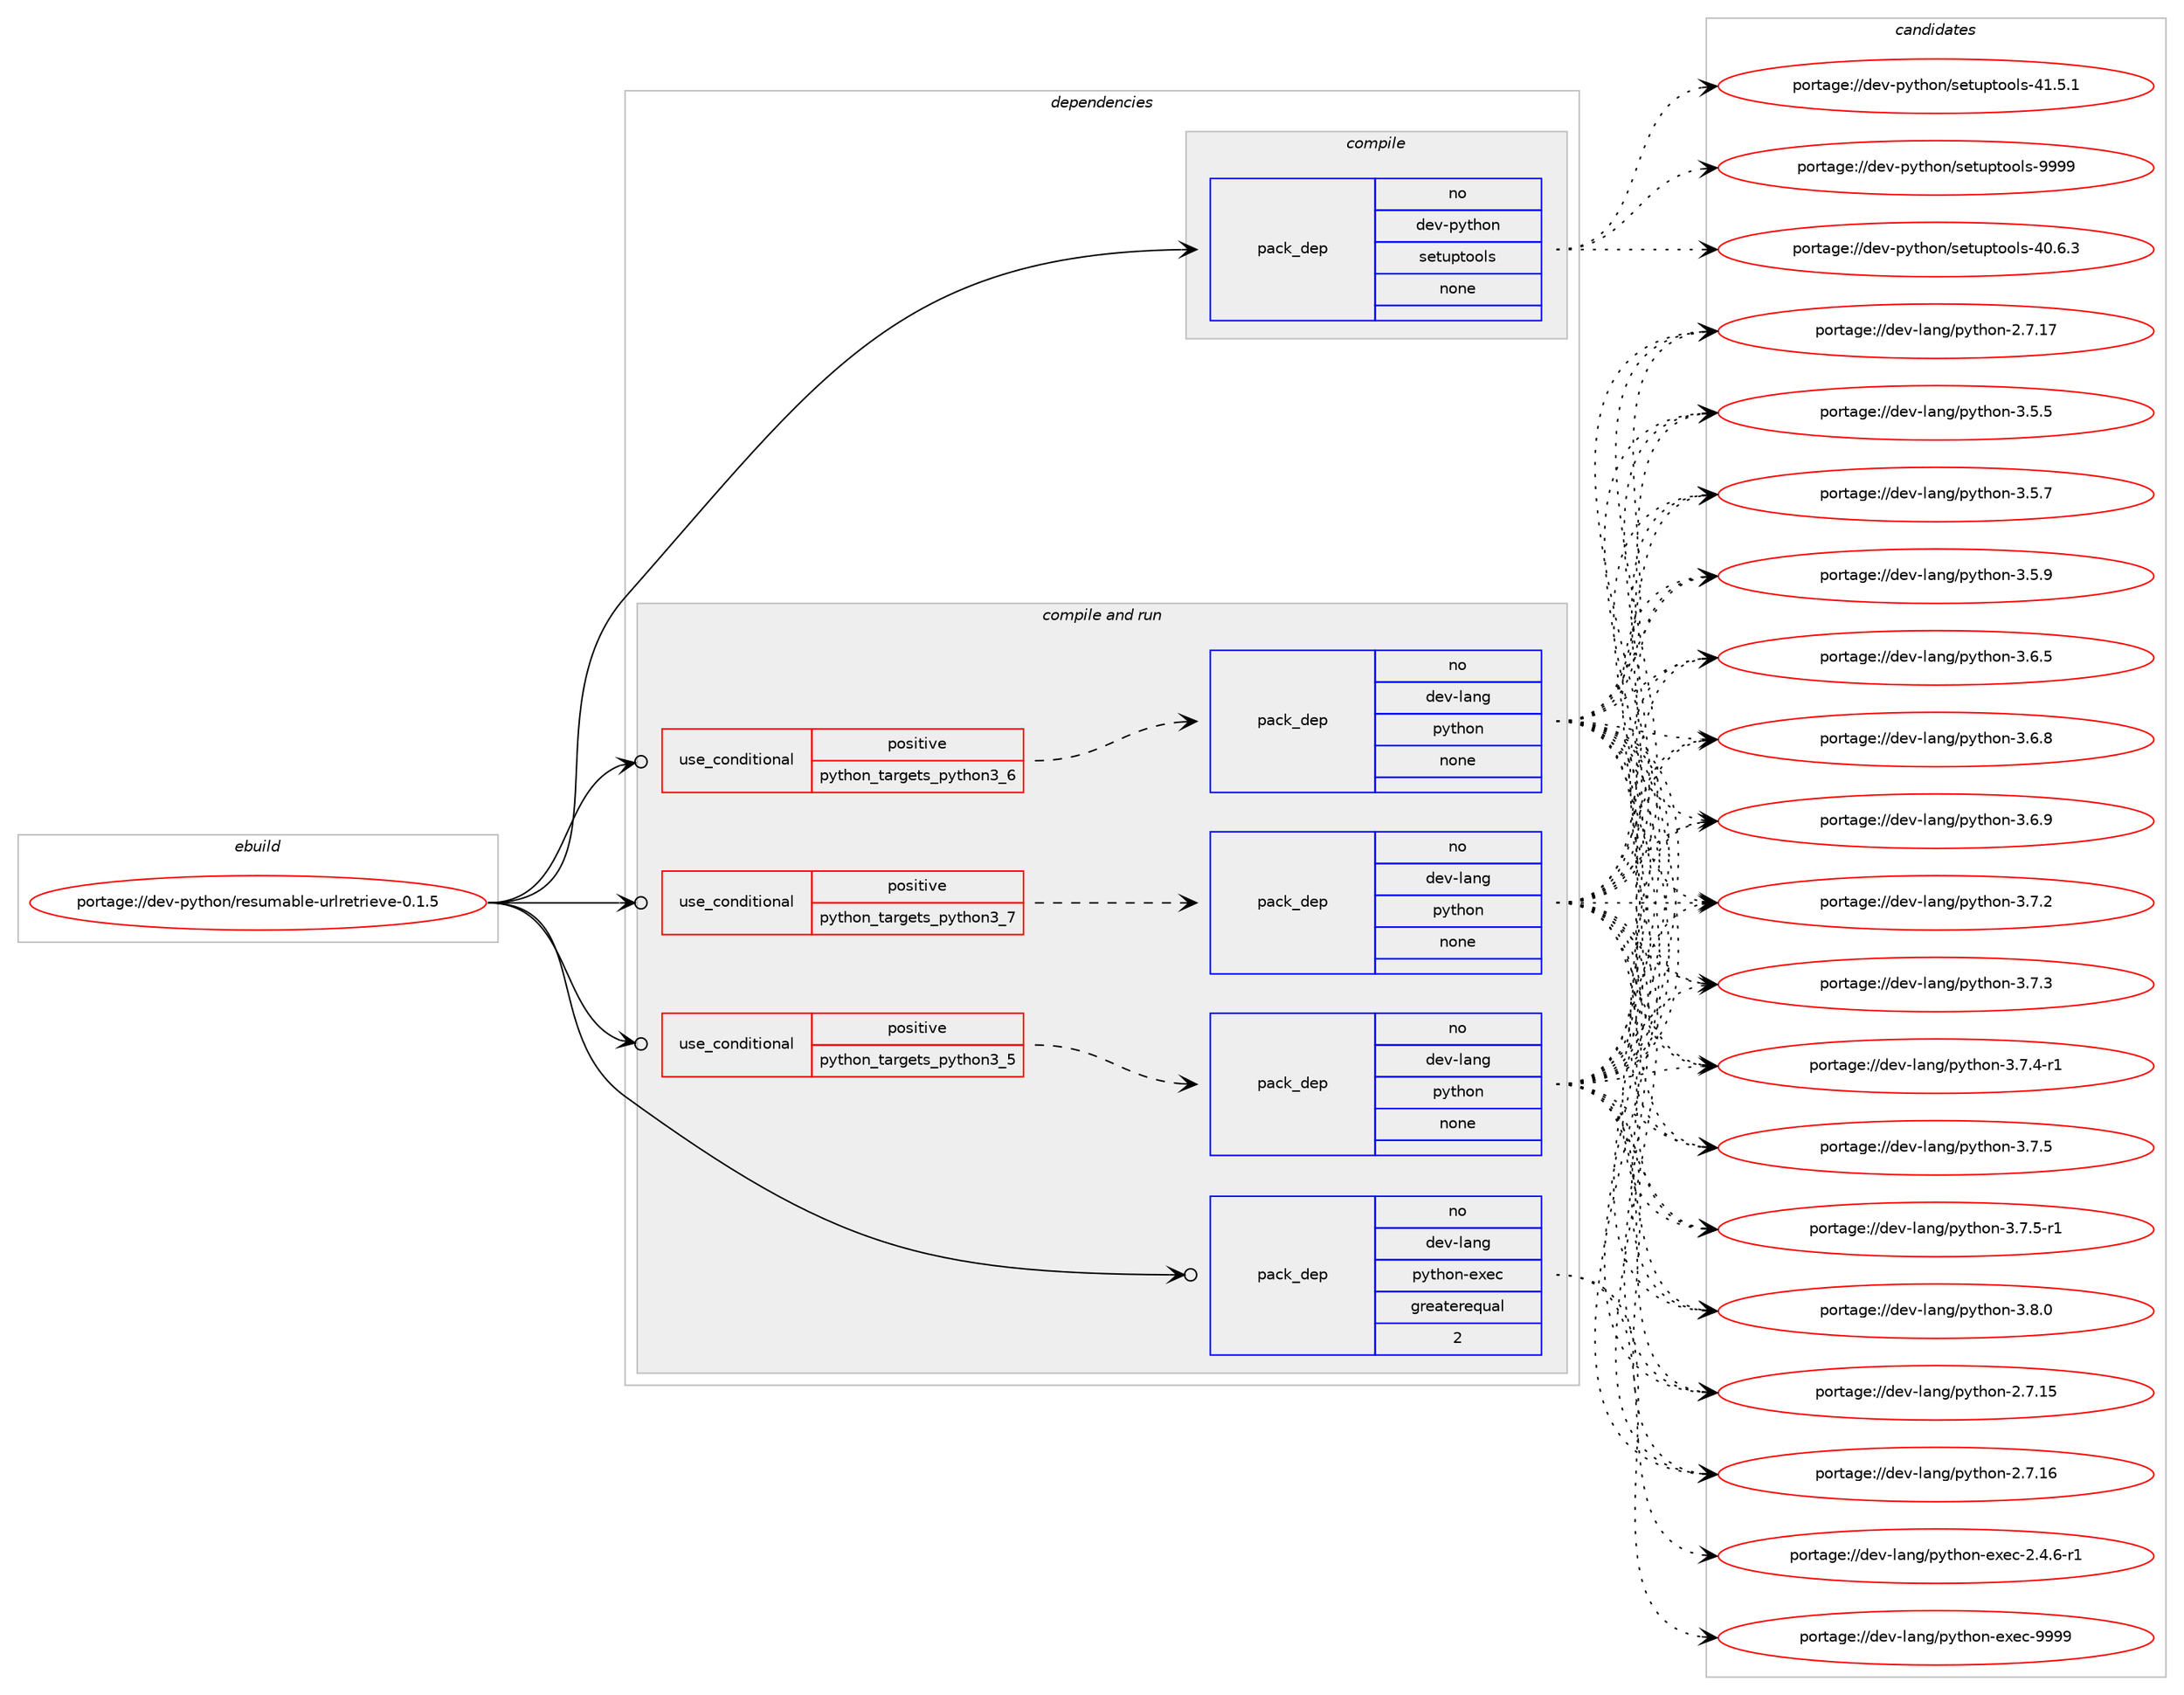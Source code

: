 digraph prolog {

# *************
# Graph options
# *************

newrank=true;
concentrate=true;
compound=true;
graph [rankdir=LR,fontname=Helvetica,fontsize=10,ranksep=1.5];#, ranksep=2.5, nodesep=0.2];
edge  [arrowhead=vee];
node  [fontname=Helvetica,fontsize=10];

# **********
# The ebuild
# **********

subgraph cluster_leftcol {
color=gray;
rank=same;
label=<<i>ebuild</i>>;
id [label="portage://dev-python/resumable-urlretrieve-0.1.5", color=red, width=4, href="../dev-python/resumable-urlretrieve-0.1.5.svg"];
}

# ****************
# The dependencies
# ****************

subgraph cluster_midcol {
color=gray;
label=<<i>dependencies</i>>;
subgraph cluster_compile {
fillcolor="#eeeeee";
style=filled;
label=<<i>compile</i>>;
subgraph pack129053 {
dependency170476 [label=<<TABLE BORDER="0" CELLBORDER="1" CELLSPACING="0" CELLPADDING="4" WIDTH="220"><TR><TD ROWSPAN="6" CELLPADDING="30">pack_dep</TD></TR><TR><TD WIDTH="110">no</TD></TR><TR><TD>dev-python</TD></TR><TR><TD>setuptools</TD></TR><TR><TD>none</TD></TR><TR><TD></TD></TR></TABLE>>, shape=none, color=blue];
}
id:e -> dependency170476:w [weight=20,style="solid",arrowhead="vee"];
}
subgraph cluster_compileandrun {
fillcolor="#eeeeee";
style=filled;
label=<<i>compile and run</i>>;
subgraph cond38020 {
dependency170477 [label=<<TABLE BORDER="0" CELLBORDER="1" CELLSPACING="0" CELLPADDING="4"><TR><TD ROWSPAN="3" CELLPADDING="10">use_conditional</TD></TR><TR><TD>positive</TD></TR><TR><TD>python_targets_python3_5</TD></TR></TABLE>>, shape=none, color=red];
subgraph pack129054 {
dependency170478 [label=<<TABLE BORDER="0" CELLBORDER="1" CELLSPACING="0" CELLPADDING="4" WIDTH="220"><TR><TD ROWSPAN="6" CELLPADDING="30">pack_dep</TD></TR><TR><TD WIDTH="110">no</TD></TR><TR><TD>dev-lang</TD></TR><TR><TD>python</TD></TR><TR><TD>none</TD></TR><TR><TD></TD></TR></TABLE>>, shape=none, color=blue];
}
dependency170477:e -> dependency170478:w [weight=20,style="dashed",arrowhead="vee"];
}
id:e -> dependency170477:w [weight=20,style="solid",arrowhead="odotvee"];
subgraph cond38021 {
dependency170479 [label=<<TABLE BORDER="0" CELLBORDER="1" CELLSPACING="0" CELLPADDING="4"><TR><TD ROWSPAN="3" CELLPADDING="10">use_conditional</TD></TR><TR><TD>positive</TD></TR><TR><TD>python_targets_python3_6</TD></TR></TABLE>>, shape=none, color=red];
subgraph pack129055 {
dependency170480 [label=<<TABLE BORDER="0" CELLBORDER="1" CELLSPACING="0" CELLPADDING="4" WIDTH="220"><TR><TD ROWSPAN="6" CELLPADDING="30">pack_dep</TD></TR><TR><TD WIDTH="110">no</TD></TR><TR><TD>dev-lang</TD></TR><TR><TD>python</TD></TR><TR><TD>none</TD></TR><TR><TD></TD></TR></TABLE>>, shape=none, color=blue];
}
dependency170479:e -> dependency170480:w [weight=20,style="dashed",arrowhead="vee"];
}
id:e -> dependency170479:w [weight=20,style="solid",arrowhead="odotvee"];
subgraph cond38022 {
dependency170481 [label=<<TABLE BORDER="0" CELLBORDER="1" CELLSPACING="0" CELLPADDING="4"><TR><TD ROWSPAN="3" CELLPADDING="10">use_conditional</TD></TR><TR><TD>positive</TD></TR><TR><TD>python_targets_python3_7</TD></TR></TABLE>>, shape=none, color=red];
subgraph pack129056 {
dependency170482 [label=<<TABLE BORDER="0" CELLBORDER="1" CELLSPACING="0" CELLPADDING="4" WIDTH="220"><TR><TD ROWSPAN="6" CELLPADDING="30">pack_dep</TD></TR><TR><TD WIDTH="110">no</TD></TR><TR><TD>dev-lang</TD></TR><TR><TD>python</TD></TR><TR><TD>none</TD></TR><TR><TD></TD></TR></TABLE>>, shape=none, color=blue];
}
dependency170481:e -> dependency170482:w [weight=20,style="dashed",arrowhead="vee"];
}
id:e -> dependency170481:w [weight=20,style="solid",arrowhead="odotvee"];
subgraph pack129057 {
dependency170483 [label=<<TABLE BORDER="0" CELLBORDER="1" CELLSPACING="0" CELLPADDING="4" WIDTH="220"><TR><TD ROWSPAN="6" CELLPADDING="30">pack_dep</TD></TR><TR><TD WIDTH="110">no</TD></TR><TR><TD>dev-lang</TD></TR><TR><TD>python-exec</TD></TR><TR><TD>greaterequal</TD></TR><TR><TD>2</TD></TR></TABLE>>, shape=none, color=blue];
}
id:e -> dependency170483:w [weight=20,style="solid",arrowhead="odotvee"];
}
subgraph cluster_run {
fillcolor="#eeeeee";
style=filled;
label=<<i>run</i>>;
}
}

# **************
# The candidates
# **************

subgraph cluster_choices {
rank=same;
color=gray;
label=<<i>candidates</i>>;

subgraph choice129053 {
color=black;
nodesep=1;
choiceportage100101118451121211161041111104711510111611711211611111110811545524846544651 [label="portage://dev-python/setuptools-40.6.3", color=red, width=4,href="../dev-python/setuptools-40.6.3.svg"];
choiceportage100101118451121211161041111104711510111611711211611111110811545524946534649 [label="portage://dev-python/setuptools-41.5.1", color=red, width=4,href="../dev-python/setuptools-41.5.1.svg"];
choiceportage10010111845112121116104111110471151011161171121161111111081154557575757 [label="portage://dev-python/setuptools-9999", color=red, width=4,href="../dev-python/setuptools-9999.svg"];
dependency170476:e -> choiceportage100101118451121211161041111104711510111611711211611111110811545524846544651:w [style=dotted,weight="100"];
dependency170476:e -> choiceportage100101118451121211161041111104711510111611711211611111110811545524946534649:w [style=dotted,weight="100"];
dependency170476:e -> choiceportage10010111845112121116104111110471151011161171121161111111081154557575757:w [style=dotted,weight="100"];
}
subgraph choice129054 {
color=black;
nodesep=1;
choiceportage10010111845108971101034711212111610411111045504655464953 [label="portage://dev-lang/python-2.7.15", color=red, width=4,href="../dev-lang/python-2.7.15.svg"];
choiceportage10010111845108971101034711212111610411111045504655464954 [label="portage://dev-lang/python-2.7.16", color=red, width=4,href="../dev-lang/python-2.7.16.svg"];
choiceportage10010111845108971101034711212111610411111045504655464955 [label="portage://dev-lang/python-2.7.17", color=red, width=4,href="../dev-lang/python-2.7.17.svg"];
choiceportage100101118451089711010347112121116104111110455146534653 [label="portage://dev-lang/python-3.5.5", color=red, width=4,href="../dev-lang/python-3.5.5.svg"];
choiceportage100101118451089711010347112121116104111110455146534655 [label="portage://dev-lang/python-3.5.7", color=red, width=4,href="../dev-lang/python-3.5.7.svg"];
choiceportage100101118451089711010347112121116104111110455146534657 [label="portage://dev-lang/python-3.5.9", color=red, width=4,href="../dev-lang/python-3.5.9.svg"];
choiceportage100101118451089711010347112121116104111110455146544653 [label="portage://dev-lang/python-3.6.5", color=red, width=4,href="../dev-lang/python-3.6.5.svg"];
choiceportage100101118451089711010347112121116104111110455146544656 [label="portage://dev-lang/python-3.6.8", color=red, width=4,href="../dev-lang/python-3.6.8.svg"];
choiceportage100101118451089711010347112121116104111110455146544657 [label="portage://dev-lang/python-3.6.9", color=red, width=4,href="../dev-lang/python-3.6.9.svg"];
choiceportage100101118451089711010347112121116104111110455146554650 [label="portage://dev-lang/python-3.7.2", color=red, width=4,href="../dev-lang/python-3.7.2.svg"];
choiceportage100101118451089711010347112121116104111110455146554651 [label="portage://dev-lang/python-3.7.3", color=red, width=4,href="../dev-lang/python-3.7.3.svg"];
choiceportage1001011184510897110103471121211161041111104551465546524511449 [label="portage://dev-lang/python-3.7.4-r1", color=red, width=4,href="../dev-lang/python-3.7.4-r1.svg"];
choiceportage100101118451089711010347112121116104111110455146554653 [label="portage://dev-lang/python-3.7.5", color=red, width=4,href="../dev-lang/python-3.7.5.svg"];
choiceportage1001011184510897110103471121211161041111104551465546534511449 [label="portage://dev-lang/python-3.7.5-r1", color=red, width=4,href="../dev-lang/python-3.7.5-r1.svg"];
choiceportage100101118451089711010347112121116104111110455146564648 [label="portage://dev-lang/python-3.8.0", color=red, width=4,href="../dev-lang/python-3.8.0.svg"];
dependency170478:e -> choiceportage10010111845108971101034711212111610411111045504655464953:w [style=dotted,weight="100"];
dependency170478:e -> choiceportage10010111845108971101034711212111610411111045504655464954:w [style=dotted,weight="100"];
dependency170478:e -> choiceportage10010111845108971101034711212111610411111045504655464955:w [style=dotted,weight="100"];
dependency170478:e -> choiceportage100101118451089711010347112121116104111110455146534653:w [style=dotted,weight="100"];
dependency170478:e -> choiceportage100101118451089711010347112121116104111110455146534655:w [style=dotted,weight="100"];
dependency170478:e -> choiceportage100101118451089711010347112121116104111110455146534657:w [style=dotted,weight="100"];
dependency170478:e -> choiceportage100101118451089711010347112121116104111110455146544653:w [style=dotted,weight="100"];
dependency170478:e -> choiceportage100101118451089711010347112121116104111110455146544656:w [style=dotted,weight="100"];
dependency170478:e -> choiceportage100101118451089711010347112121116104111110455146544657:w [style=dotted,weight="100"];
dependency170478:e -> choiceportage100101118451089711010347112121116104111110455146554650:w [style=dotted,weight="100"];
dependency170478:e -> choiceportage100101118451089711010347112121116104111110455146554651:w [style=dotted,weight="100"];
dependency170478:e -> choiceportage1001011184510897110103471121211161041111104551465546524511449:w [style=dotted,weight="100"];
dependency170478:e -> choiceportage100101118451089711010347112121116104111110455146554653:w [style=dotted,weight="100"];
dependency170478:e -> choiceportage1001011184510897110103471121211161041111104551465546534511449:w [style=dotted,weight="100"];
dependency170478:e -> choiceportage100101118451089711010347112121116104111110455146564648:w [style=dotted,weight="100"];
}
subgraph choice129055 {
color=black;
nodesep=1;
choiceportage10010111845108971101034711212111610411111045504655464953 [label="portage://dev-lang/python-2.7.15", color=red, width=4,href="../dev-lang/python-2.7.15.svg"];
choiceportage10010111845108971101034711212111610411111045504655464954 [label="portage://dev-lang/python-2.7.16", color=red, width=4,href="../dev-lang/python-2.7.16.svg"];
choiceportage10010111845108971101034711212111610411111045504655464955 [label="portage://dev-lang/python-2.7.17", color=red, width=4,href="../dev-lang/python-2.7.17.svg"];
choiceportage100101118451089711010347112121116104111110455146534653 [label="portage://dev-lang/python-3.5.5", color=red, width=4,href="../dev-lang/python-3.5.5.svg"];
choiceportage100101118451089711010347112121116104111110455146534655 [label="portage://dev-lang/python-3.5.7", color=red, width=4,href="../dev-lang/python-3.5.7.svg"];
choiceportage100101118451089711010347112121116104111110455146534657 [label="portage://dev-lang/python-3.5.9", color=red, width=4,href="../dev-lang/python-3.5.9.svg"];
choiceportage100101118451089711010347112121116104111110455146544653 [label="portage://dev-lang/python-3.6.5", color=red, width=4,href="../dev-lang/python-3.6.5.svg"];
choiceportage100101118451089711010347112121116104111110455146544656 [label="portage://dev-lang/python-3.6.8", color=red, width=4,href="../dev-lang/python-3.6.8.svg"];
choiceportage100101118451089711010347112121116104111110455146544657 [label="portage://dev-lang/python-3.6.9", color=red, width=4,href="../dev-lang/python-3.6.9.svg"];
choiceportage100101118451089711010347112121116104111110455146554650 [label="portage://dev-lang/python-3.7.2", color=red, width=4,href="../dev-lang/python-3.7.2.svg"];
choiceportage100101118451089711010347112121116104111110455146554651 [label="portage://dev-lang/python-3.7.3", color=red, width=4,href="../dev-lang/python-3.7.3.svg"];
choiceportage1001011184510897110103471121211161041111104551465546524511449 [label="portage://dev-lang/python-3.7.4-r1", color=red, width=4,href="../dev-lang/python-3.7.4-r1.svg"];
choiceportage100101118451089711010347112121116104111110455146554653 [label="portage://dev-lang/python-3.7.5", color=red, width=4,href="../dev-lang/python-3.7.5.svg"];
choiceportage1001011184510897110103471121211161041111104551465546534511449 [label="portage://dev-lang/python-3.7.5-r1", color=red, width=4,href="../dev-lang/python-3.7.5-r1.svg"];
choiceportage100101118451089711010347112121116104111110455146564648 [label="portage://dev-lang/python-3.8.0", color=red, width=4,href="../dev-lang/python-3.8.0.svg"];
dependency170480:e -> choiceportage10010111845108971101034711212111610411111045504655464953:w [style=dotted,weight="100"];
dependency170480:e -> choiceportage10010111845108971101034711212111610411111045504655464954:w [style=dotted,weight="100"];
dependency170480:e -> choiceportage10010111845108971101034711212111610411111045504655464955:w [style=dotted,weight="100"];
dependency170480:e -> choiceportage100101118451089711010347112121116104111110455146534653:w [style=dotted,weight="100"];
dependency170480:e -> choiceportage100101118451089711010347112121116104111110455146534655:w [style=dotted,weight="100"];
dependency170480:e -> choiceportage100101118451089711010347112121116104111110455146534657:w [style=dotted,weight="100"];
dependency170480:e -> choiceportage100101118451089711010347112121116104111110455146544653:w [style=dotted,weight="100"];
dependency170480:e -> choiceportage100101118451089711010347112121116104111110455146544656:w [style=dotted,weight="100"];
dependency170480:e -> choiceportage100101118451089711010347112121116104111110455146544657:w [style=dotted,weight="100"];
dependency170480:e -> choiceportage100101118451089711010347112121116104111110455146554650:w [style=dotted,weight="100"];
dependency170480:e -> choiceportage100101118451089711010347112121116104111110455146554651:w [style=dotted,weight="100"];
dependency170480:e -> choiceportage1001011184510897110103471121211161041111104551465546524511449:w [style=dotted,weight="100"];
dependency170480:e -> choiceportage100101118451089711010347112121116104111110455146554653:w [style=dotted,weight="100"];
dependency170480:e -> choiceportage1001011184510897110103471121211161041111104551465546534511449:w [style=dotted,weight="100"];
dependency170480:e -> choiceportage100101118451089711010347112121116104111110455146564648:w [style=dotted,weight="100"];
}
subgraph choice129056 {
color=black;
nodesep=1;
choiceportage10010111845108971101034711212111610411111045504655464953 [label="portage://dev-lang/python-2.7.15", color=red, width=4,href="../dev-lang/python-2.7.15.svg"];
choiceportage10010111845108971101034711212111610411111045504655464954 [label="portage://dev-lang/python-2.7.16", color=red, width=4,href="../dev-lang/python-2.7.16.svg"];
choiceportage10010111845108971101034711212111610411111045504655464955 [label="portage://dev-lang/python-2.7.17", color=red, width=4,href="../dev-lang/python-2.7.17.svg"];
choiceportage100101118451089711010347112121116104111110455146534653 [label="portage://dev-lang/python-3.5.5", color=red, width=4,href="../dev-lang/python-3.5.5.svg"];
choiceportage100101118451089711010347112121116104111110455146534655 [label="portage://dev-lang/python-3.5.7", color=red, width=4,href="../dev-lang/python-3.5.7.svg"];
choiceportage100101118451089711010347112121116104111110455146534657 [label="portage://dev-lang/python-3.5.9", color=red, width=4,href="../dev-lang/python-3.5.9.svg"];
choiceportage100101118451089711010347112121116104111110455146544653 [label="portage://dev-lang/python-3.6.5", color=red, width=4,href="../dev-lang/python-3.6.5.svg"];
choiceportage100101118451089711010347112121116104111110455146544656 [label="portage://dev-lang/python-3.6.8", color=red, width=4,href="../dev-lang/python-3.6.8.svg"];
choiceportage100101118451089711010347112121116104111110455146544657 [label="portage://dev-lang/python-3.6.9", color=red, width=4,href="../dev-lang/python-3.6.9.svg"];
choiceportage100101118451089711010347112121116104111110455146554650 [label="portage://dev-lang/python-3.7.2", color=red, width=4,href="../dev-lang/python-3.7.2.svg"];
choiceportage100101118451089711010347112121116104111110455146554651 [label="portage://dev-lang/python-3.7.3", color=red, width=4,href="../dev-lang/python-3.7.3.svg"];
choiceportage1001011184510897110103471121211161041111104551465546524511449 [label="portage://dev-lang/python-3.7.4-r1", color=red, width=4,href="../dev-lang/python-3.7.4-r1.svg"];
choiceportage100101118451089711010347112121116104111110455146554653 [label="portage://dev-lang/python-3.7.5", color=red, width=4,href="../dev-lang/python-3.7.5.svg"];
choiceportage1001011184510897110103471121211161041111104551465546534511449 [label="portage://dev-lang/python-3.7.5-r1", color=red, width=4,href="../dev-lang/python-3.7.5-r1.svg"];
choiceportage100101118451089711010347112121116104111110455146564648 [label="portage://dev-lang/python-3.8.0", color=red, width=4,href="../dev-lang/python-3.8.0.svg"];
dependency170482:e -> choiceportage10010111845108971101034711212111610411111045504655464953:w [style=dotted,weight="100"];
dependency170482:e -> choiceportage10010111845108971101034711212111610411111045504655464954:w [style=dotted,weight="100"];
dependency170482:e -> choiceportage10010111845108971101034711212111610411111045504655464955:w [style=dotted,weight="100"];
dependency170482:e -> choiceportage100101118451089711010347112121116104111110455146534653:w [style=dotted,weight="100"];
dependency170482:e -> choiceportage100101118451089711010347112121116104111110455146534655:w [style=dotted,weight="100"];
dependency170482:e -> choiceportage100101118451089711010347112121116104111110455146534657:w [style=dotted,weight="100"];
dependency170482:e -> choiceportage100101118451089711010347112121116104111110455146544653:w [style=dotted,weight="100"];
dependency170482:e -> choiceportage100101118451089711010347112121116104111110455146544656:w [style=dotted,weight="100"];
dependency170482:e -> choiceportage100101118451089711010347112121116104111110455146544657:w [style=dotted,weight="100"];
dependency170482:e -> choiceportage100101118451089711010347112121116104111110455146554650:w [style=dotted,weight="100"];
dependency170482:e -> choiceportage100101118451089711010347112121116104111110455146554651:w [style=dotted,weight="100"];
dependency170482:e -> choiceportage1001011184510897110103471121211161041111104551465546524511449:w [style=dotted,weight="100"];
dependency170482:e -> choiceportage100101118451089711010347112121116104111110455146554653:w [style=dotted,weight="100"];
dependency170482:e -> choiceportage1001011184510897110103471121211161041111104551465546534511449:w [style=dotted,weight="100"];
dependency170482:e -> choiceportage100101118451089711010347112121116104111110455146564648:w [style=dotted,weight="100"];
}
subgraph choice129057 {
color=black;
nodesep=1;
choiceportage10010111845108971101034711212111610411111045101120101994550465246544511449 [label="portage://dev-lang/python-exec-2.4.6-r1", color=red, width=4,href="../dev-lang/python-exec-2.4.6-r1.svg"];
choiceportage10010111845108971101034711212111610411111045101120101994557575757 [label="portage://dev-lang/python-exec-9999", color=red, width=4,href="../dev-lang/python-exec-9999.svg"];
dependency170483:e -> choiceportage10010111845108971101034711212111610411111045101120101994550465246544511449:w [style=dotted,weight="100"];
dependency170483:e -> choiceportage10010111845108971101034711212111610411111045101120101994557575757:w [style=dotted,weight="100"];
}
}

}
